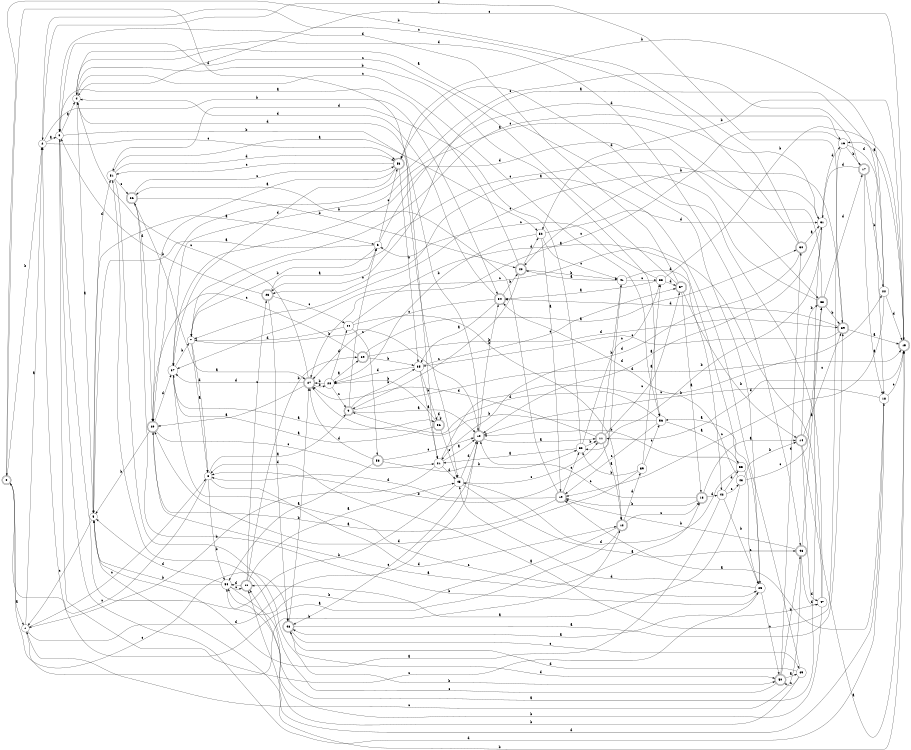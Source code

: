 digraph n48_5 {
__start0 [label="" shape="none"];

rankdir=LR;
size="8,5";

s0 [style="rounded,filled", color="black", fillcolor="white" shape="doublecircle", label="0"];
s1 [style="filled", color="black", fillcolor="white" shape="circle", label="1"];
s2 [style="filled", color="black", fillcolor="white" shape="circle", label="2"];
s3 [style="filled", color="black", fillcolor="white" shape="circle", label="3"];
s4 [style="filled", color="black", fillcolor="white" shape="circle", label="4"];
s5 [style="filled", color="black", fillcolor="white" shape="circle", label="5"];
s6 [style="filled", color="black", fillcolor="white" shape="circle", label="6"];
s7 [style="filled", color="black", fillcolor="white" shape="circle", label="7"];
s8 [style="filled", color="black", fillcolor="white" shape="circle", label="8"];
s9 [style="rounded,filled", color="black", fillcolor="white" shape="doublecircle", label="9"];
s10 [style="rounded,filled", color="black", fillcolor="white" shape="doublecircle", label="10"];
s11 [style="rounded,filled", color="black", fillcolor="white" shape="doublecircle", label="11"];
s12 [style="rounded,filled", color="black", fillcolor="white" shape="doublecircle", label="12"];
s13 [style="rounded,filled", color="black", fillcolor="white" shape="doublecircle", label="13"];
s14 [style="rounded,filled", color="black", fillcolor="white" shape="doublecircle", label="14"];
s15 [style="rounded,filled", color="black", fillcolor="white" shape="doublecircle", label="15"];
s16 [style="filled", color="black", fillcolor="white" shape="circle", label="16"];
s17 [style="rounded,filled", color="black", fillcolor="white" shape="doublecircle", label="17"];
s18 [style="filled", color="black", fillcolor="white" shape="circle", label="18"];
s19 [style="rounded,filled", color="black", fillcolor="white" shape="doublecircle", label="19"];
s20 [style="rounded,filled", color="black", fillcolor="white" shape="doublecircle", label="20"];
s21 [style="filled", color="black", fillcolor="white" shape="circle", label="21"];
s22 [style="filled", color="black", fillcolor="white" shape="circle", label="22"];
s23 [style="rounded,filled", color="black", fillcolor="white" shape="doublecircle", label="23"];
s24 [style="filled", color="black", fillcolor="white" shape="circle", label="24"];
s25 [style="filled", color="black", fillcolor="white" shape="circle", label="25"];
s26 [style="rounded,filled", color="black", fillcolor="white" shape="doublecircle", label="26"];
s27 [style="rounded,filled", color="black", fillcolor="white" shape="doublecircle", label="27"];
s28 [style="filled", color="black", fillcolor="white" shape="circle", label="28"];
s29 [style="rounded,filled", color="black", fillcolor="white" shape="doublecircle", label="29"];
s30 [style="rounded,filled", color="black", fillcolor="white" shape="doublecircle", label="30"];
s31 [style="filled", color="black", fillcolor="white" shape="circle", label="31"];
s32 [style="filled", color="black", fillcolor="white" shape="circle", label="32"];
s33 [style="filled", color="black", fillcolor="white" shape="circle", label="33"];
s34 [style="rounded,filled", color="black", fillcolor="white" shape="doublecircle", label="34"];
s35 [style="filled", color="black", fillcolor="white" shape="circle", label="35"];
s36 [style="rounded,filled", color="black", fillcolor="white" shape="doublecircle", label="36"];
s37 [style="filled", color="black", fillcolor="white" shape="circle", label="37"];
s38 [style="rounded,filled", color="black", fillcolor="white" shape="doublecircle", label="38"];
s39 [style="rounded,filled", color="black", fillcolor="white" shape="doublecircle", label="39"];
s40 [style="rounded,filled", color="black", fillcolor="white" shape="doublecircle", label="40"];
s41 [style="filled", color="black", fillcolor="white" shape="circle", label="41"];
s42 [style="filled", color="black", fillcolor="white" shape="circle", label="42"];
s43 [style="filled", color="black", fillcolor="white" shape="circle", label="43"];
s44 [style="rounded,filled", color="black", fillcolor="white" shape="doublecircle", label="44"];
s45 [style="filled", color="black", fillcolor="white" shape="circle", label="45"];
s46 [style="rounded,filled", color="black", fillcolor="white" shape="doublecircle", label="46"];
s47 [style="filled", color="black", fillcolor="white" shape="circle", label="47"];
s48 [style="rounded,filled", color="black", fillcolor="white" shape="doublecircle", label="48"];
s49 [style="filled", color="black", fillcolor="white" shape="circle", label="49"];
s50 [style="rounded,filled", color="black", fillcolor="white" shape="doublecircle", label="50"];
s51 [style="filled", color="black", fillcolor="white" shape="circle", label="51"];
s52 [style="filled", color="black", fillcolor="white" shape="circle", label="52"];
s53 [style="rounded,filled", color="black", fillcolor="white" shape="doublecircle", label="53"];
s54 [style="filled", color="black", fillcolor="white" shape="circle", label="54"];
s55 [style="filled", color="black", fillcolor="white" shape="circle", label="55"];
s56 [style="filled", color="black", fillcolor="white" shape="circle", label="56"];
s57 [style="rounded,filled", color="black", fillcolor="white" shape="doublecircle", label="57"];
s58 [style="rounded,filled", color="black", fillcolor="white" shape="doublecircle", label="58"];
s59 [style="filled", color="black", fillcolor="white" shape="circle", label="59"];
s0 -> s1 [label="a"];
s0 -> s2 [label="b"];
s0 -> s48 [label="c"];
s0 -> s21 [label="d"];
s1 -> s2 [label="a"];
s1 -> s12 [label="b"];
s1 -> s8 [label="c"];
s1 -> s10 [label="d"];
s2 -> s3 [label="a"];
s2 -> s34 [label="b"];
s2 -> s53 [label="c"];
s2 -> s39 [label="d"];
s3 -> s4 [label="a"];
s3 -> s45 [label="b"];
s3 -> s25 [label="c"];
s3 -> s18 [label="d"];
s4 -> s5 [label="a"];
s4 -> s56 [label="b"];
s4 -> s56 [label="c"];
s4 -> s46 [label="d"];
s5 -> s6 [label="a"];
s5 -> s15 [label="b"];
s5 -> s1 [label="c"];
s5 -> s51 [label="d"];
s6 -> s5 [label="a"];
s6 -> s7 [label="b"];
s6 -> s53 [label="c"];
s6 -> s16 [label="d"];
s7 -> s8 [label="a"];
s7 -> s10 [label="b"];
s7 -> s31 [label="c"];
s7 -> s8 [label="d"];
s8 -> s9 [label="a"];
s8 -> s54 [label="b"];
s8 -> s0 [label="c"];
s8 -> s12 [label="d"];
s9 -> s10 [label="a"];
s9 -> s35 [label="b"];
s9 -> s6 [label="c"];
s9 -> s15 [label="d"];
s10 -> s11 [label="a"];
s10 -> s34 [label="b"];
s10 -> s48 [label="c"];
s10 -> s4 [label="d"];
s11 -> s12 [label="a"];
s11 -> s41 [label="b"];
s11 -> s57 [label="c"];
s11 -> s27 [label="d"];
s12 -> s2 [label="a"];
s12 -> s3 [label="b"];
s12 -> s13 [label="c"];
s12 -> s59 [label="d"];
s13 -> s14 [label="a"];
s13 -> s19 [label="b"];
s13 -> s10 [label="c"];
s13 -> s42 [label="d"];
s14 -> s15 [label="a"];
s14 -> s38 [label="b"];
s14 -> s39 [label="c"];
s14 -> s47 [label="d"];
s15 -> s16 [label="a"];
s15 -> s52 [label="b"];
s15 -> s4 [label="c"];
s15 -> s11 [label="d"];
s16 -> s8 [label="a"];
s16 -> s17 [label="b"];
s16 -> s27 [label="c"];
s16 -> s18 [label="d"];
s17 -> s18 [label="a"];
s17 -> s22 [label="b"];
s17 -> s20 [label="c"];
s17 -> s31 [label="d"];
s18 -> s19 [label="a"];
s18 -> s10 [label="b"];
s18 -> s15 [label="c"];
s18 -> s44 [label="d"];
s19 -> s20 [label="a"];
s19 -> s26 [label="b"];
s19 -> s32 [label="c"];
s19 -> s8 [label="d"];
s20 -> s13 [label="a"];
s20 -> s5 [label="b"];
s20 -> s21 [label="c"];
s20 -> s37 [label="d"];
s21 -> s10 [label="a"];
s21 -> s1 [label="b"];
s21 -> s22 [label="c"];
s21 -> s45 [label="d"];
s22 -> s23 [label="a"];
s22 -> s53 [label="b"];
s22 -> s19 [label="c"];
s22 -> s15 [label="d"];
s23 -> s6 [label="a"];
s23 -> s3 [label="b"];
s23 -> s24 [label="c"];
s23 -> s48 [label="d"];
s24 -> s25 [label="a"];
s24 -> s12 [label="b"];
s24 -> s58 [label="c"];
s24 -> s7 [label="d"];
s25 -> s4 [label="a"];
s25 -> s26 [label="b"];
s25 -> s50 [label="c"];
s25 -> s45 [label="d"];
s26 -> s27 [label="a"];
s26 -> s40 [label="b"];
s26 -> s53 [label="c"];
s26 -> s20 [label="d"];
s27 -> s20 [label="a"];
s27 -> s28 [label="b"];
s27 -> s4 [label="c"];
s27 -> s37 [label="d"];
s28 -> s29 [label="a"];
s28 -> s27 [label="b"];
s28 -> s9 [label="c"];
s28 -> s24 [label="d"];
s29 -> s30 [label="a"];
s29 -> s35 [label="b"];
s29 -> s20 [label="c"];
s29 -> s39 [label="d"];
s30 -> s31 [label="a"];
s30 -> s0 [label="b"];
s30 -> s2 [label="c"];
s30 -> s21 [label="d"];
s31 -> s10 [label="a"];
s31 -> s32 [label="b"];
s31 -> s7 [label="c"];
s31 -> s16 [label="d"];
s32 -> s21 [label="a"];
s32 -> s11 [label="b"];
s32 -> s33 [label="c"];
s32 -> s51 [label="d"];
s33 -> s34 [label="a"];
s33 -> s15 [label="b"];
s33 -> s6 [label="c"];
s33 -> s57 [label="d"];
s34 -> s35 [label="a"];
s34 -> s40 [label="b"];
s34 -> s27 [label="c"];
s34 -> s4 [label="d"];
s35 -> s21 [label="a"];
s35 -> s36 [label="b"];
s35 -> s57 [label="c"];
s35 -> s28 [label="d"];
s36 -> s37 [label="a"];
s36 -> s28 [label="b"];
s36 -> s45 [label="c"];
s36 -> s36 [label="d"];
s37 -> s36 [label="a"];
s37 -> s7 [label="b"];
s37 -> s25 [label="c"];
s37 -> s38 [label="d"];
s38 -> s37 [label="a"];
s38 -> s39 [label="b"];
s38 -> s7 [label="c"];
s38 -> s17 [label="d"];
s39 -> s15 [label="a"];
s39 -> s40 [label="b"];
s39 -> s35 [label="c"];
s39 -> s34 [label="d"];
s40 -> s3 [label="a"];
s40 -> s41 [label="b"];
s40 -> s9 [label="c"];
s40 -> s52 [label="d"];
s41 -> s40 [label="a"];
s41 -> s8 [label="b"];
s41 -> s33 [label="c"];
s41 -> s42 [label="d"];
s42 -> s5 [label="a"];
s42 -> s25 [label="b"];
s42 -> s43 [label="c"];
s42 -> s55 [label="d"];
s43 -> s44 [label="a"];
s43 -> s14 [label="b"];
s43 -> s38 [label="c"];
s43 -> s34 [label="d"];
s44 -> s45 [label="a"];
s44 -> s29 [label="b"];
s44 -> s23 [label="c"];
s44 -> s54 [label="d"];
s45 -> s46 [label="a"];
s45 -> s54 [label="b"];
s45 -> s11 [label="c"];
s45 -> s10 [label="d"];
s46 -> s38 [label="a"];
s46 -> s19 [label="b"];
s46 -> s1 [label="c"];
s46 -> s47 [label="d"];
s47 -> s48 [label="a"];
s47 -> s54 [label="b"];
s47 -> s37 [label="c"];
s47 -> s53 [label="d"];
s48 -> s39 [label="a"];
s48 -> s27 [label="b"];
s48 -> s49 [label="c"];
s48 -> s50 [label="d"];
s49 -> s23 [label="a"];
s49 -> s44 [label="b"];
s49 -> s50 [label="c"];
s49 -> s48 [label="d"];
s50 -> s49 [label="a"];
s50 -> s46 [label="b"];
s50 -> s51 [label="c"];
s50 -> s30 [label="d"];
s51 -> s52 [label="a"];
s51 -> s50 [label="b"];
s51 -> s26 [label="c"];
s51 -> s53 [label="d"];
s52 -> s19 [label="a"];
s52 -> s28 [label="b"];
s52 -> s41 [label="c"];
s52 -> s31 [label="d"];
s53 -> s20 [label="a"];
s53 -> s35 [label="b"];
s53 -> s51 [label="c"];
s53 -> s37 [label="d"];
s54 -> s31 [label="a"];
s54 -> s5 [label="b"];
s54 -> s44 [label="c"];
s54 -> s5 [label="d"];
s55 -> s56 [label="a"];
s55 -> s10 [label="b"];
s55 -> s25 [label="c"];
s55 -> s45 [label="d"];
s56 -> s55 [label="a"];
s56 -> s27 [label="b"];
s56 -> s19 [label="c"];
s56 -> s9 [label="d"];
s57 -> s13 [label="a"];
s57 -> s14 [label="b"];
s57 -> s3 [label="c"];
s57 -> s3 [label="d"];
s58 -> s54 [label="a"];
s58 -> s32 [label="b"];
s58 -> s10 [label="c"];
s58 -> s27 [label="d"];
s59 -> s33 [label="a"];
s59 -> s32 [label="b"];
s59 -> s56 [label="c"];
s59 -> s20 [label="d"];

}